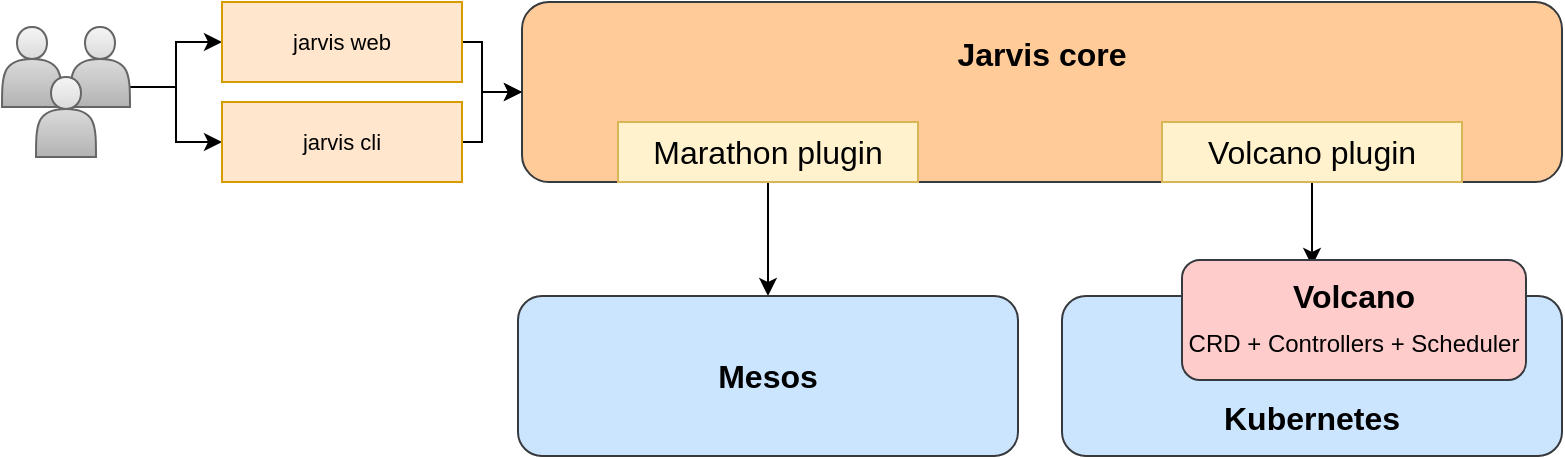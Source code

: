 <mxfile version="20.8.23" type="github">
  <diagram name="应用案例-爱奇艺" id="J5-eJHHG1b55brgwNjni">
    <mxGraphModel dx="1661" dy="1571" grid="1" gridSize="10" guides="1" tooltips="1" connect="1" arrows="1" fold="1" page="1" pageScale="1" pageWidth="827" pageHeight="1169" math="0" shadow="0">
      <root>
        <mxCell id="0" />
        <mxCell id="1" parent="0" />
        <mxCell id="sumleDjzon_gqM2Qnqdv-1" value="" style="shape=actor;whiteSpace=wrap;html=1;fillColor=#f5f5f5;strokeColor=#666666;gradientColor=#b3b3b3;" vertex="1" parent="1">
          <mxGeometry x="-300" y="592.5" width="30" height="40" as="geometry" />
        </mxCell>
        <mxCell id="sumleDjzon_gqM2Qnqdv-26" style="edgeStyle=orthogonalEdgeStyle;rounded=0;orthogonalLoop=1;jettySize=auto;html=1;exitX=1;exitY=0.75;exitDx=0;exitDy=0;entryX=0;entryY=0.5;entryDx=0;entryDy=0;fontSize=11;" edge="1" parent="1" source="sumleDjzon_gqM2Qnqdv-3" target="sumleDjzon_gqM2Qnqdv-23">
          <mxGeometry relative="1" as="geometry">
            <Array as="points">
              <mxPoint x="-213" y="623" />
              <mxPoint x="-213" y="600" />
            </Array>
          </mxGeometry>
        </mxCell>
        <mxCell id="sumleDjzon_gqM2Qnqdv-27" style="edgeStyle=orthogonalEdgeStyle;rounded=0;orthogonalLoop=1;jettySize=auto;html=1;exitX=1;exitY=0.75;exitDx=0;exitDy=0;entryX=0;entryY=0.5;entryDx=0;entryDy=0;fontSize=11;" edge="1" parent="1" source="sumleDjzon_gqM2Qnqdv-3" target="sumleDjzon_gqM2Qnqdv-24">
          <mxGeometry relative="1" as="geometry">
            <Array as="points">
              <mxPoint x="-213" y="623" />
              <mxPoint x="-213" y="650" />
            </Array>
          </mxGeometry>
        </mxCell>
        <mxCell id="sumleDjzon_gqM2Qnqdv-3" value="" style="shape=actor;whiteSpace=wrap;html=1;fillColor=#f5f5f5;strokeColor=#666666;gradientColor=#b3b3b3;" vertex="1" parent="1">
          <mxGeometry x="-266" y="592.5" width="30" height="40" as="geometry" />
        </mxCell>
        <mxCell id="sumleDjzon_gqM2Qnqdv-4" value="" style="shape=actor;whiteSpace=wrap;html=1;fillColor=#f5f5f5;strokeColor=#666666;gradientColor=#b3b3b3;" vertex="1" parent="1">
          <mxGeometry x="-283" y="617.5" width="30" height="40" as="geometry" />
        </mxCell>
        <mxCell id="sumleDjzon_gqM2Qnqdv-7" value="&lt;p style=&quot;line-height: 140%;&quot;&gt;&lt;font style=&quot;font-size: 16px;&quot;&gt;&lt;b&gt;Jarvis core&lt;/b&gt;&lt;/font&gt;&lt;/p&gt;" style="rounded=1;whiteSpace=wrap;html=1;verticalAlign=top;fillColor=#ffcc99;strokeColor=#36393d;" vertex="1" parent="1">
          <mxGeometry x="-40" y="580" width="520" height="90" as="geometry" />
        </mxCell>
        <mxCell id="sumleDjzon_gqM2Qnqdv-21" style="edgeStyle=orthogonalEdgeStyle;rounded=0;orthogonalLoop=1;jettySize=auto;html=1;exitX=0.5;exitY=1;exitDx=0;exitDy=0;fontSize=11;" edge="1" parent="1" source="sumleDjzon_gqM2Qnqdv-8" target="sumleDjzon_gqM2Qnqdv-10">
          <mxGeometry relative="1" as="geometry" />
        </mxCell>
        <mxCell id="sumleDjzon_gqM2Qnqdv-8" value="Marathon plugin" style="rounded=0;whiteSpace=wrap;html=1;fontSize=16;fillColor=#fff2cc;strokeColor=#d6b656;" vertex="1" parent="1">
          <mxGeometry x="8" y="640" width="150" height="30" as="geometry" />
        </mxCell>
        <mxCell id="sumleDjzon_gqM2Qnqdv-22" style="edgeStyle=orthogonalEdgeStyle;rounded=0;orthogonalLoop=1;jettySize=auto;html=1;exitX=0.5;exitY=1;exitDx=0;exitDy=0;entryX=0.378;entryY=0.05;entryDx=0;entryDy=0;entryPerimeter=0;fontSize=11;" edge="1" parent="1" source="sumleDjzon_gqM2Qnqdv-9" target="sumleDjzon_gqM2Qnqdv-13">
          <mxGeometry relative="1" as="geometry" />
        </mxCell>
        <mxCell id="sumleDjzon_gqM2Qnqdv-9" value="Volcano plugin" style="rounded=0;whiteSpace=wrap;html=1;fontSize=16;fillColor=#fff2cc;strokeColor=#d6b656;" vertex="1" parent="1">
          <mxGeometry x="280" y="640" width="150" height="30" as="geometry" />
        </mxCell>
        <mxCell id="sumleDjzon_gqM2Qnqdv-10" value="&lt;b&gt;Mesos&lt;/b&gt;" style="rounded=1;whiteSpace=wrap;html=1;fontSize=16;fillColor=#cce5ff;strokeColor=#36393d;" vertex="1" parent="1">
          <mxGeometry x="-42" y="727" width="250" height="80" as="geometry" />
        </mxCell>
        <mxCell id="sumleDjzon_gqM2Qnqdv-12" value="&lt;p style=&quot;line-height: 0%;&quot;&gt;&lt;b&gt;Kubernetes&lt;br&gt;&lt;/b&gt;&lt;/p&gt;" style="rounded=1;whiteSpace=wrap;html=1;fontSize=16;verticalAlign=bottom;fillColor=#cce5ff;strokeColor=#36393d;" vertex="1" parent="1">
          <mxGeometry x="230" y="727" width="250" height="80" as="geometry" />
        </mxCell>
        <mxCell id="sumleDjzon_gqM2Qnqdv-13" value="&lt;p style=&quot;line-height: 140%;&quot;&gt;&lt;b&gt;Volcano&lt;/b&gt;&lt;br&gt;&lt;font style=&quot;font-size: 12px;&quot;&gt;CRD + Controllers + Scheduler&lt;/font&gt;&lt;/p&gt;" style="rounded=1;whiteSpace=wrap;html=1;fontSize=16;fillColor=#ffcccc;strokeColor=#36393d;" vertex="1" parent="1">
          <mxGeometry x="290" y="709" width="172" height="60" as="geometry" />
        </mxCell>
        <mxCell id="sumleDjzon_gqM2Qnqdv-28" style="edgeStyle=orthogonalEdgeStyle;rounded=0;orthogonalLoop=1;jettySize=auto;html=1;exitX=1;exitY=0.5;exitDx=0;exitDy=0;fontSize=11;" edge="1" parent="1" source="sumleDjzon_gqM2Qnqdv-23" target="sumleDjzon_gqM2Qnqdv-7">
          <mxGeometry relative="1" as="geometry">
            <Array as="points">
              <mxPoint x="-60" y="600" />
              <mxPoint x="-60" y="625" />
            </Array>
          </mxGeometry>
        </mxCell>
        <mxCell id="sumleDjzon_gqM2Qnqdv-23" value="jarvis web" style="rounded=0;whiteSpace=wrap;html=1;fontSize=11;fillColor=#ffe6cc;strokeColor=#d79b00;" vertex="1" parent="1">
          <mxGeometry x="-190" y="580" width="120" height="40" as="geometry" />
        </mxCell>
        <mxCell id="sumleDjzon_gqM2Qnqdv-30" style="edgeStyle=orthogonalEdgeStyle;rounded=0;orthogonalLoop=1;jettySize=auto;html=1;exitX=1;exitY=0.5;exitDx=0;exitDy=0;entryX=0;entryY=0.5;entryDx=0;entryDy=0;fontSize=11;" edge="1" parent="1" source="sumleDjzon_gqM2Qnqdv-24" target="sumleDjzon_gqM2Qnqdv-7">
          <mxGeometry relative="1" as="geometry">
            <Array as="points">
              <mxPoint x="-60" y="650" />
              <mxPoint x="-60" y="625" />
            </Array>
          </mxGeometry>
        </mxCell>
        <mxCell id="sumleDjzon_gqM2Qnqdv-24" value="jarvis cli" style="rounded=0;whiteSpace=wrap;html=1;fontSize=11;fillColor=#ffe6cc;strokeColor=#d79b00;" vertex="1" parent="1">
          <mxGeometry x="-190" y="630" width="120" height="40" as="geometry" />
        </mxCell>
      </root>
    </mxGraphModel>
  </diagram>
</mxfile>
